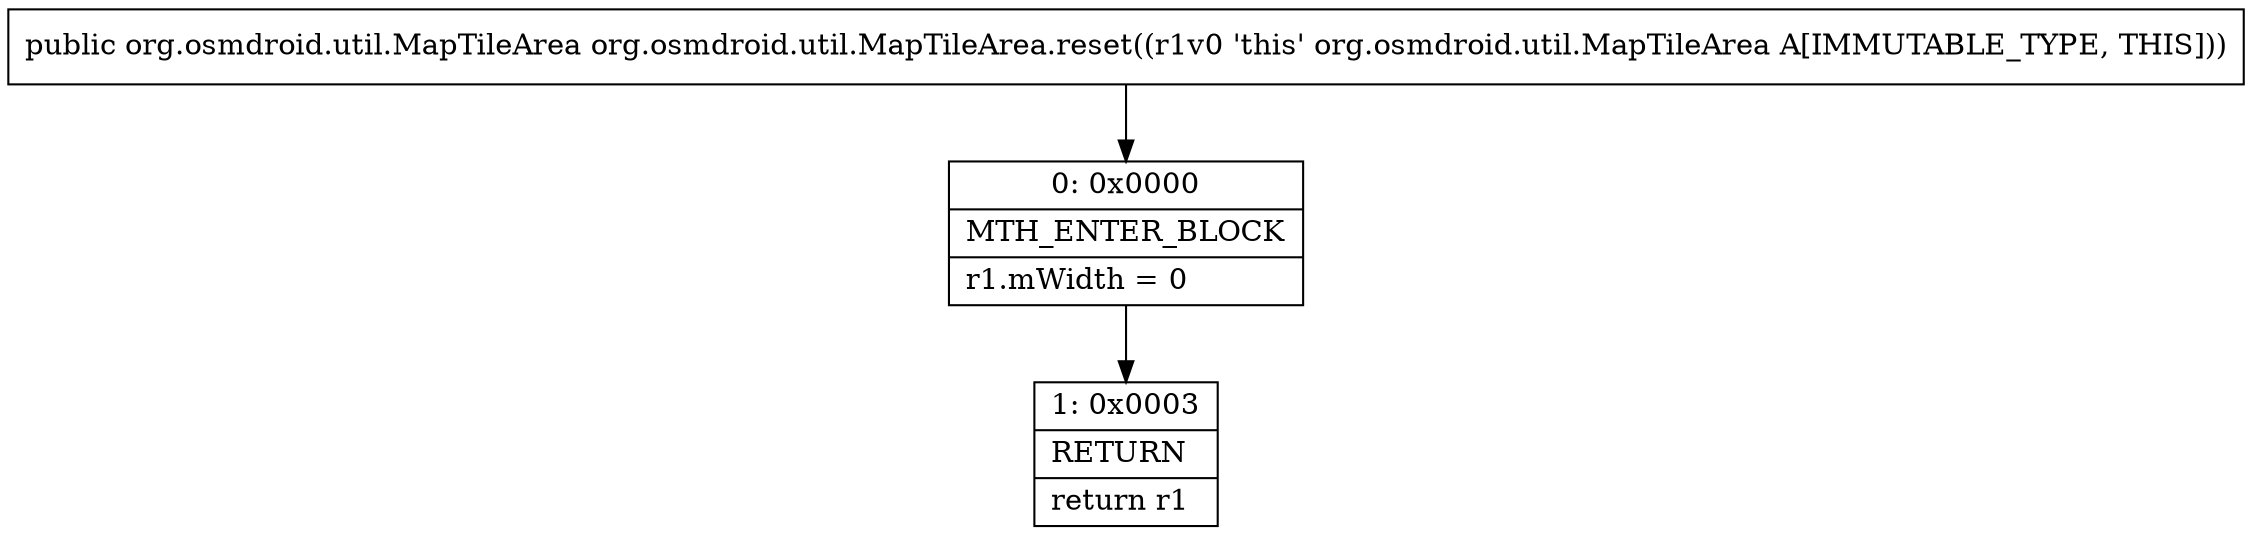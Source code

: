 digraph "CFG fororg.osmdroid.util.MapTileArea.reset()Lorg\/osmdroid\/util\/MapTileArea;" {
Node_0 [shape=record,label="{0\:\ 0x0000|MTH_ENTER_BLOCK\l|r1.mWidth = 0\l}"];
Node_1 [shape=record,label="{1\:\ 0x0003|RETURN\l|return r1\l}"];
MethodNode[shape=record,label="{public org.osmdroid.util.MapTileArea org.osmdroid.util.MapTileArea.reset((r1v0 'this' org.osmdroid.util.MapTileArea A[IMMUTABLE_TYPE, THIS])) }"];
MethodNode -> Node_0;
Node_0 -> Node_1;
}

